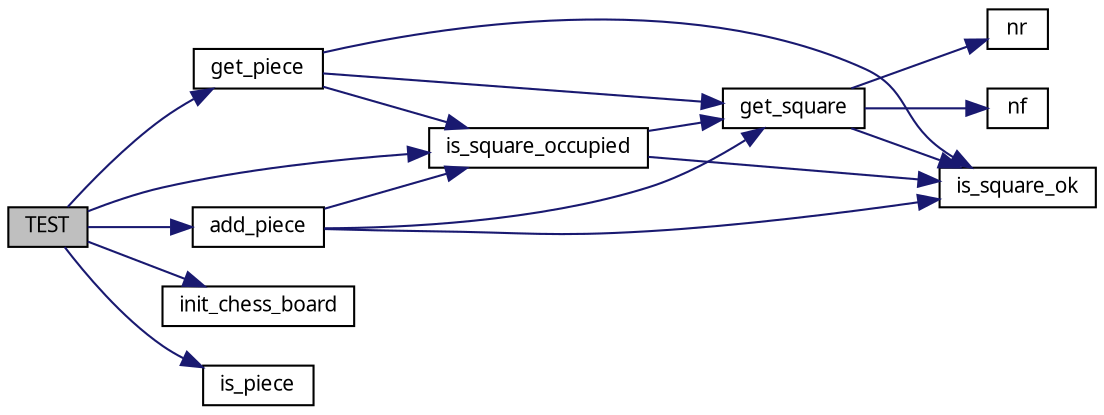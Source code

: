 digraph G
{
  edge [fontname="FreeSans.ttf",fontsize="10",labelfontname="FreeSans.ttf",labelfontsize="10"];
  node [fontname="FreeSans.ttf",fontsize="10",shape=record];
  rankdir=LR;
  Node1 [label="TEST",height=0.2,width=0.4,color="black", fillcolor="grey75", style="filled" fontcolor="black"];
  Node1 -> Node2 [color="midnightblue",fontsize="10",style="solid",fontname="FreeSans.ttf"];
  Node2 [label="add_piece",height=0.2,width=0.4,color="black", fillcolor="white", style="filled",URL="$chess_8cpp.html#a594cef50114e029a71fae4c55ced5554"];
  Node2 -> Node3 [color="midnightblue",fontsize="10",style="solid",fontname="FreeSans.ttf"];
  Node3 [label="get_square",height=0.2,width=0.4,color="black", fillcolor="white", style="filled",URL="$chess_8cpp.html#a7f80fd2642ad8082fafa898f35241bd8"];
  Node3 -> Node4 [color="midnightblue",fontsize="10",style="solid",fontname="FreeSans.ttf"];
  Node4 [label="is_square_ok",height=0.2,width=0.4,color="black", fillcolor="white", style="filled",URL="$chess_8cpp.html#a8e3468f434c2f689409db4e6e4928249"];
  Node3 -> Node5 [color="midnightblue",fontsize="10",style="solid",fontname="FreeSans.ttf"];
  Node5 [label="nf",height=0.2,width=0.4,color="black", fillcolor="white", style="filled",URL="$chess_8cpp.html#ab88873b88790f371d7913bb87727eca0"];
  Node3 -> Node6 [color="midnightblue",fontsize="10",style="solid",fontname="FreeSans.ttf"];
  Node6 [label="nr",height=0.2,width=0.4,color="black", fillcolor="white", style="filled",URL="$chess_8cpp.html#a1c163d634f56f54a16343c41b906f646"];
  Node2 -> Node7 [color="midnightblue",fontsize="10",style="solid",fontname="FreeSans.ttf"];
  Node7 [label="is_square_occupied",height=0.2,width=0.4,color="black", fillcolor="white", style="filled",URL="$chess_8cpp.html#aa3181c4f74a2d291a5f44b327349f56d"];
  Node7 -> Node3 [color="midnightblue",fontsize="10",style="solid",fontname="FreeSans.ttf"];
  Node7 -> Node4 [color="midnightblue",fontsize="10",style="solid",fontname="FreeSans.ttf"];
  Node2 -> Node4 [color="midnightblue",fontsize="10",style="solid",fontname="FreeSans.ttf"];
  Node1 -> Node8 [color="midnightblue",fontsize="10",style="solid",fontname="FreeSans.ttf"];
  Node8 [label="get_piece",height=0.2,width=0.4,color="black", fillcolor="white", style="filled",URL="$chess_8cpp.html#acde3e7c44c51aac523bd0ea3a180cd84"];
  Node8 -> Node3 [color="midnightblue",fontsize="10",style="solid",fontname="FreeSans.ttf"];
  Node8 -> Node7 [color="midnightblue",fontsize="10",style="solid",fontname="FreeSans.ttf"];
  Node8 -> Node4 [color="midnightblue",fontsize="10",style="solid",fontname="FreeSans.ttf"];
  Node1 -> Node9 [color="midnightblue",fontsize="10",style="solid",fontname="FreeSans.ttf"];
  Node9 [label="init_chess_board",height=0.2,width=0.4,color="black", fillcolor="white", style="filled",URL="$chess_8cpp.html#a51c7689e6f225a51e7e3de2d10637c47"];
  Node1 -> Node10 [color="midnightblue",fontsize="10",style="solid",fontname="FreeSans.ttf"];
  Node10 [label="is_piece",height=0.2,width=0.4,color="black", fillcolor="white", style="filled",URL="$chess_8cpp.html#a0f140954fb92fd5835251c5599a8dea1"];
  Node1 -> Node7 [color="midnightblue",fontsize="10",style="solid",fontname="FreeSans.ttf"];
}
